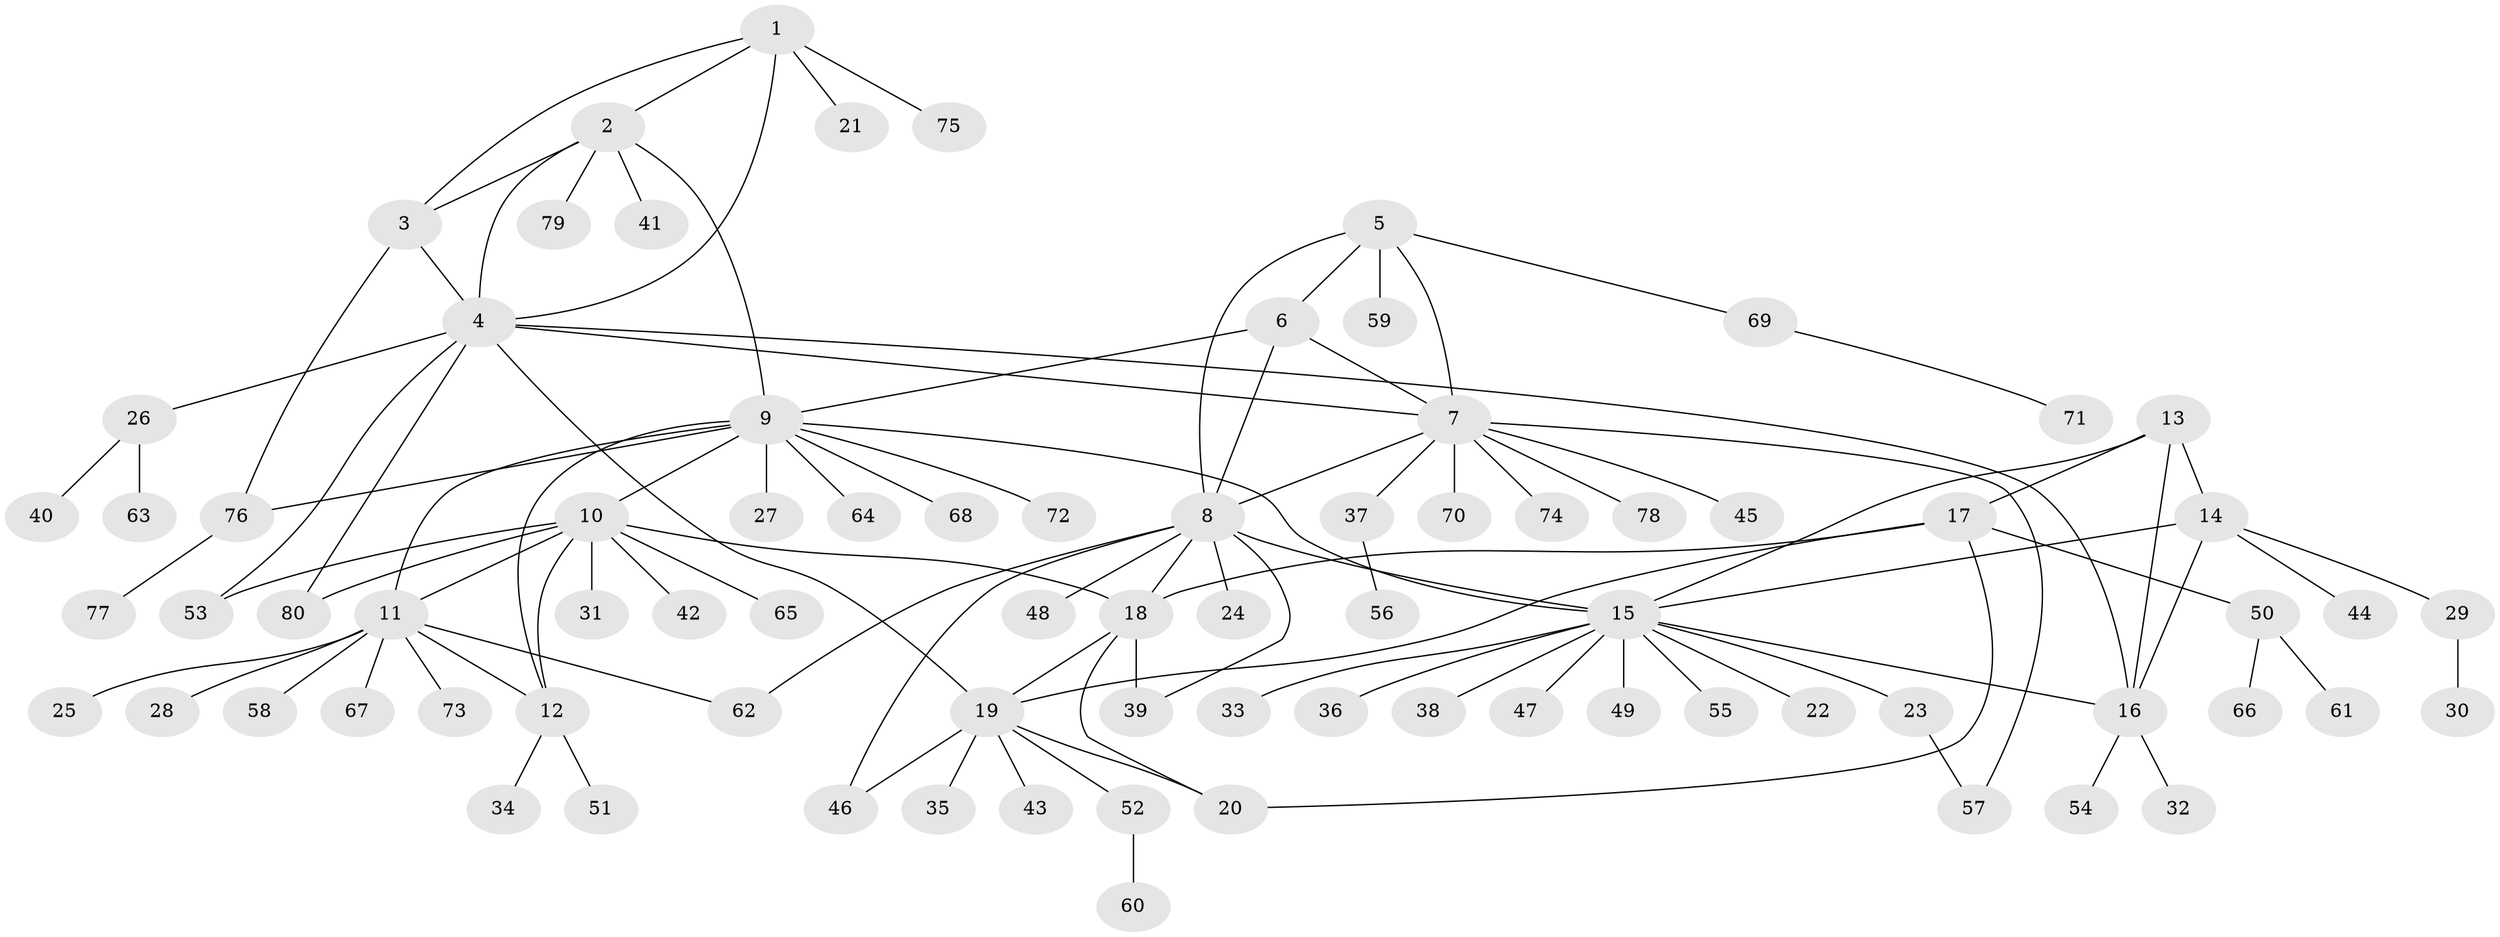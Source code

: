 // coarse degree distribution, {3: 0.03389830508474576, 4: 0.05084745762711865, 9: 0.05084745762711865, 11: 0.01694915254237288, 10: 0.01694915254237288, 8: 0.01694915254237288, 6: 0.01694915254237288, 12: 0.01694915254237288, 5: 0.03389830508474576, 7: 0.01694915254237288, 1: 0.5932203389830508, 2: 0.13559322033898305}
// Generated by graph-tools (version 1.1) at 2025/42/03/06/25 10:42:10]
// undirected, 80 vertices, 107 edges
graph export_dot {
graph [start="1"]
  node [color=gray90,style=filled];
  1;
  2;
  3;
  4;
  5;
  6;
  7;
  8;
  9;
  10;
  11;
  12;
  13;
  14;
  15;
  16;
  17;
  18;
  19;
  20;
  21;
  22;
  23;
  24;
  25;
  26;
  27;
  28;
  29;
  30;
  31;
  32;
  33;
  34;
  35;
  36;
  37;
  38;
  39;
  40;
  41;
  42;
  43;
  44;
  45;
  46;
  47;
  48;
  49;
  50;
  51;
  52;
  53;
  54;
  55;
  56;
  57;
  58;
  59;
  60;
  61;
  62;
  63;
  64;
  65;
  66;
  67;
  68;
  69;
  70;
  71;
  72;
  73;
  74;
  75;
  76;
  77;
  78;
  79;
  80;
  1 -- 2;
  1 -- 3;
  1 -- 4;
  1 -- 21;
  1 -- 75;
  2 -- 3;
  2 -- 4;
  2 -- 9;
  2 -- 41;
  2 -- 79;
  3 -- 4;
  3 -- 76;
  4 -- 7;
  4 -- 16;
  4 -- 19;
  4 -- 26;
  4 -- 53;
  4 -- 80;
  5 -- 6;
  5 -- 7;
  5 -- 8;
  5 -- 59;
  5 -- 69;
  6 -- 7;
  6 -- 8;
  6 -- 9;
  7 -- 8;
  7 -- 37;
  7 -- 45;
  7 -- 57;
  7 -- 70;
  7 -- 74;
  7 -- 78;
  8 -- 15;
  8 -- 18;
  8 -- 24;
  8 -- 39;
  8 -- 46;
  8 -- 48;
  8 -- 62;
  9 -- 10;
  9 -- 11;
  9 -- 12;
  9 -- 15;
  9 -- 27;
  9 -- 64;
  9 -- 68;
  9 -- 72;
  9 -- 76;
  10 -- 11;
  10 -- 12;
  10 -- 18;
  10 -- 31;
  10 -- 42;
  10 -- 53;
  10 -- 65;
  10 -- 80;
  11 -- 12;
  11 -- 25;
  11 -- 28;
  11 -- 58;
  11 -- 62;
  11 -- 67;
  11 -- 73;
  12 -- 34;
  12 -- 51;
  13 -- 14;
  13 -- 15;
  13 -- 16;
  13 -- 17;
  14 -- 15;
  14 -- 16;
  14 -- 29;
  14 -- 44;
  15 -- 16;
  15 -- 22;
  15 -- 23;
  15 -- 33;
  15 -- 36;
  15 -- 38;
  15 -- 47;
  15 -- 49;
  15 -- 55;
  16 -- 32;
  16 -- 54;
  17 -- 18;
  17 -- 19;
  17 -- 20;
  17 -- 50;
  18 -- 19;
  18 -- 20;
  18 -- 39;
  19 -- 20;
  19 -- 35;
  19 -- 43;
  19 -- 46;
  19 -- 52;
  23 -- 57;
  26 -- 40;
  26 -- 63;
  29 -- 30;
  37 -- 56;
  50 -- 61;
  50 -- 66;
  52 -- 60;
  69 -- 71;
  76 -- 77;
}
